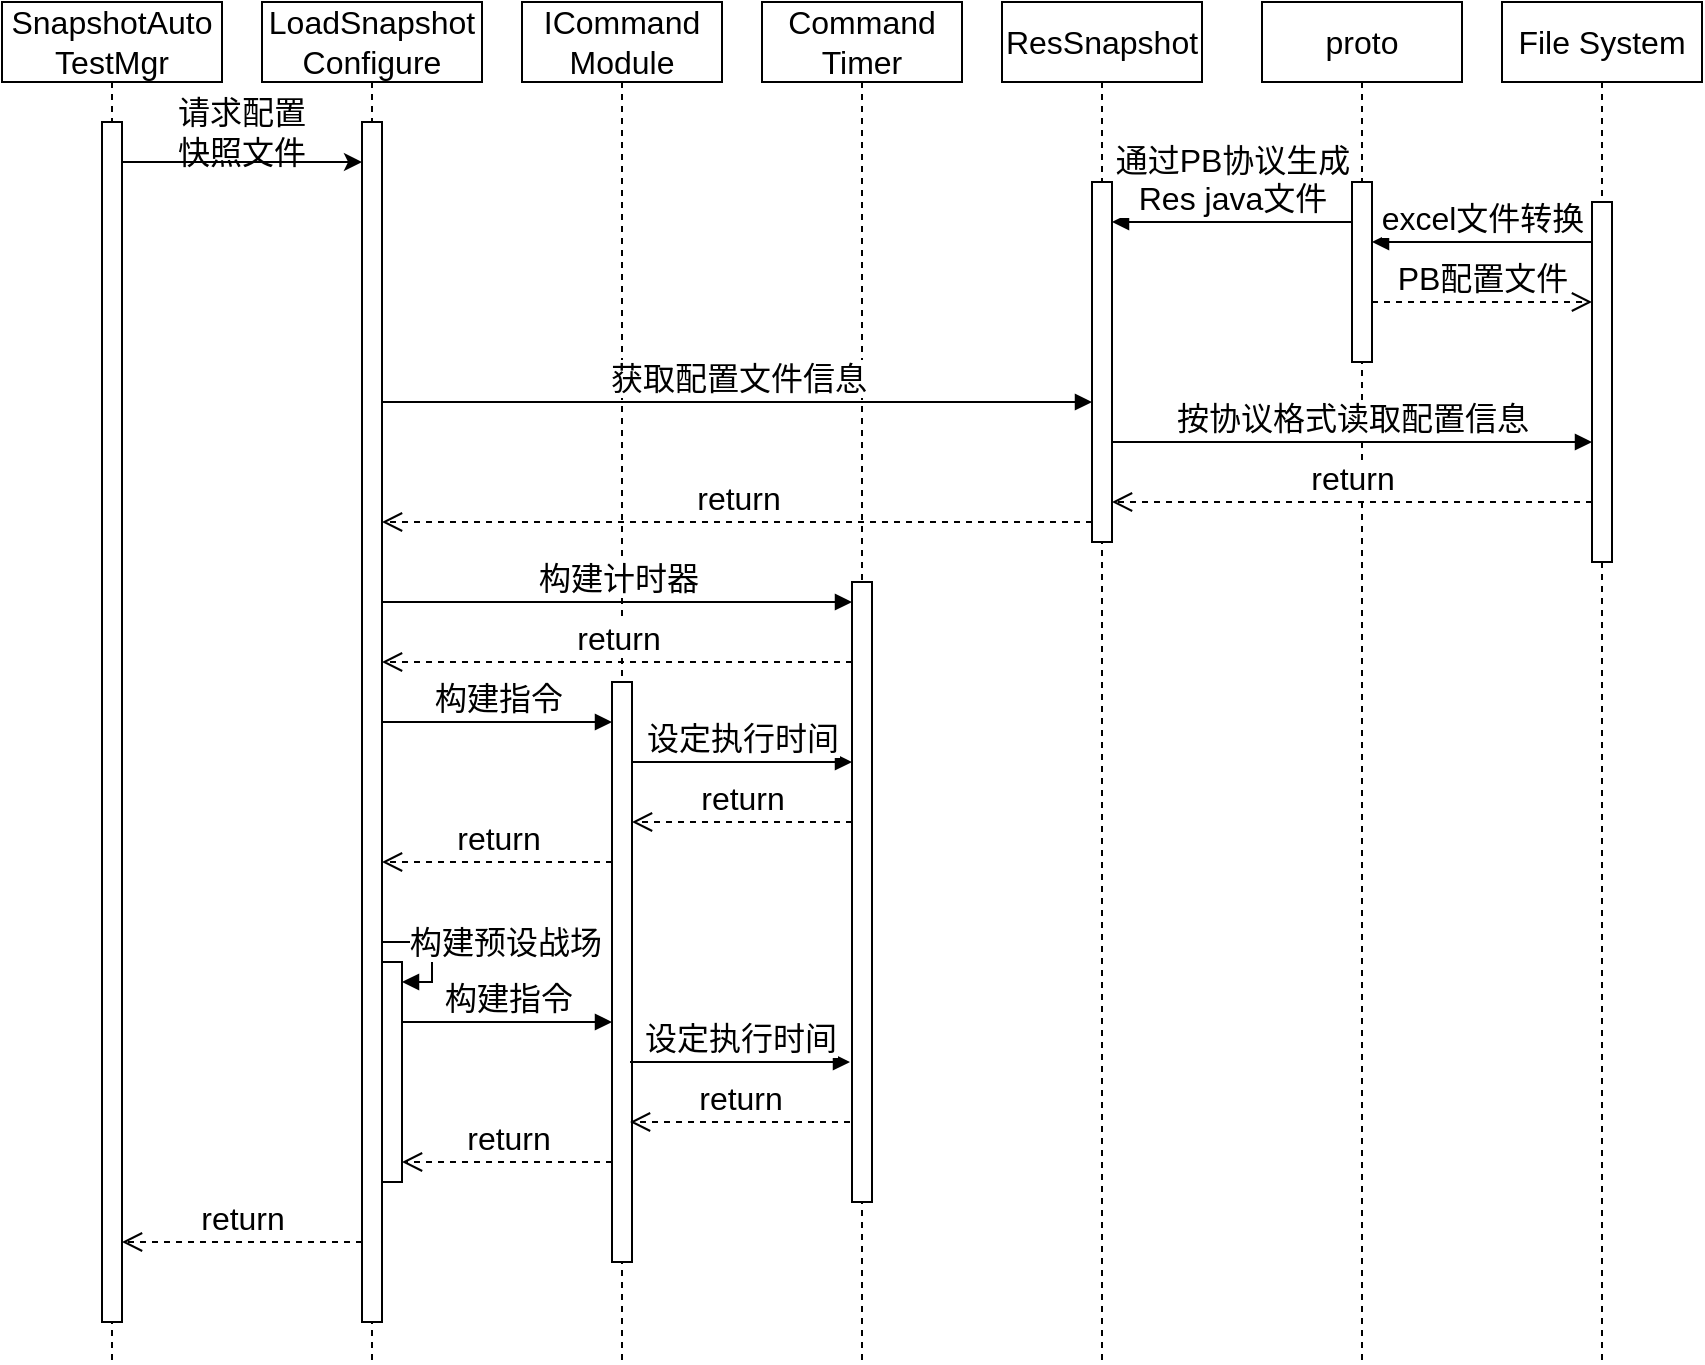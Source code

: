 <mxfile version="21.1.7" type="github">
  <diagram name="第 1 页" id="VEtlKL6weH7U8Kpg_ALo">
    <mxGraphModel dx="756" dy="448" grid="1" gridSize="10" guides="1" tooltips="1" connect="1" arrows="1" fold="1" page="1" pageScale="1" pageWidth="827" pageHeight="1169" math="0" shadow="0">
      <root>
        <mxCell id="0" />
        <mxCell id="1" parent="0" />
        <mxCell id="W9EUrpbmbXxJEdGlso0Q-1" value="SnapshotAuto&lt;br style=&quot;font-size: 16px;&quot;&gt;TestMgr" style="shape=umlLifeline;perimeter=lifelinePerimeter;whiteSpace=wrap;html=1;container=0;dropTarget=0;collapsible=0;recursiveResize=0;outlineConnect=0;portConstraint=eastwest;newEdgeStyle={&quot;edgeStyle&quot;:&quot;elbowEdgeStyle&quot;,&quot;elbow&quot;:&quot;vertical&quot;,&quot;curved&quot;:0,&quot;rounded&quot;:0};fontSize=16;" parent="1" vertex="1">
          <mxGeometry x="100" y="80" width="110" height="680" as="geometry" />
        </mxCell>
        <mxCell id="W9EUrpbmbXxJEdGlso0Q-7" value="" style="html=1;points=[];perimeter=orthogonalPerimeter;outlineConnect=0;targetShapes=umlLifeline;portConstraint=eastwest;newEdgeStyle={&quot;edgeStyle&quot;:&quot;elbowEdgeStyle&quot;,&quot;elbow&quot;:&quot;vertical&quot;,&quot;curved&quot;:0,&quot;rounded&quot;:0};fontSize=16;" parent="W9EUrpbmbXxJEdGlso0Q-1" vertex="1">
          <mxGeometry x="50" y="60" width="10" height="600" as="geometry" />
        </mxCell>
        <mxCell id="W9EUrpbmbXxJEdGlso0Q-2" value="LoadSnapshot&lt;br style=&quot;font-size: 16px;&quot;&gt;Configure" style="shape=umlLifeline;perimeter=lifelinePerimeter;whiteSpace=wrap;html=1;container=0;dropTarget=0;collapsible=0;recursiveResize=0;outlineConnect=0;portConstraint=eastwest;newEdgeStyle={&quot;edgeStyle&quot;:&quot;elbowEdgeStyle&quot;,&quot;elbow&quot;:&quot;vertical&quot;,&quot;curved&quot;:0,&quot;rounded&quot;:0};fontSize=16;" parent="1" vertex="1">
          <mxGeometry x="230" y="80" width="110" height="680" as="geometry" />
        </mxCell>
        <mxCell id="W9EUrpbmbXxJEdGlso0Q-8" value="" style="html=1;points=[];perimeter=orthogonalPerimeter;outlineConnect=0;targetShapes=umlLifeline;portConstraint=eastwest;newEdgeStyle={&quot;edgeStyle&quot;:&quot;elbowEdgeStyle&quot;,&quot;elbow&quot;:&quot;vertical&quot;,&quot;curved&quot;:0,&quot;rounded&quot;:0};fontSize=16;" parent="W9EUrpbmbXxJEdGlso0Q-2" vertex="1">
          <mxGeometry x="50" y="60" width="10" height="600" as="geometry" />
        </mxCell>
        <mxCell id="W9EUrpbmbXxJEdGlso0Q-41" value="" style="html=1;points=[];perimeter=orthogonalPerimeter;outlineConnect=0;targetShapes=umlLifeline;portConstraint=eastwest;newEdgeStyle={&quot;edgeStyle&quot;:&quot;elbowEdgeStyle&quot;,&quot;elbow&quot;:&quot;vertical&quot;,&quot;curved&quot;:0,&quot;rounded&quot;:0};fontSize=16;" parent="W9EUrpbmbXxJEdGlso0Q-2" vertex="1">
          <mxGeometry x="60" y="480" width="10" height="110" as="geometry" />
        </mxCell>
        <mxCell id="W9EUrpbmbXxJEdGlso0Q-42" value="构建预设战场" style="html=1;align=left;spacingLeft=2;endArrow=block;rounded=0;edgeStyle=orthogonalEdgeStyle;curved=0;rounded=0;fontSize=16;" parent="W9EUrpbmbXxJEdGlso0Q-2" target="W9EUrpbmbXxJEdGlso0Q-41" edge="1" source="W9EUrpbmbXxJEdGlso0Q-8">
          <mxGeometry x="-0.667" relative="1" as="geometry">
            <mxPoint x="65" y="460" as="sourcePoint" />
            <Array as="points">
              <mxPoint x="85" y="470" />
              <mxPoint x="85" y="490" />
            </Array>
            <mxPoint as="offset" />
          </mxGeometry>
        </mxCell>
        <mxCell id="W9EUrpbmbXxJEdGlso0Q-3" value="ICommand&lt;br style=&quot;font-size: 16px;&quot;&gt;Module" style="shape=umlLifeline;perimeter=lifelinePerimeter;whiteSpace=wrap;html=1;container=0;dropTarget=0;collapsible=0;recursiveResize=0;outlineConnect=0;portConstraint=eastwest;newEdgeStyle={&quot;edgeStyle&quot;:&quot;elbowEdgeStyle&quot;,&quot;elbow&quot;:&quot;vertical&quot;,&quot;curved&quot;:0,&quot;rounded&quot;:0};fontSize=16;" parent="1" vertex="1">
          <mxGeometry x="360" y="80" width="100" height="680" as="geometry" />
        </mxCell>
        <mxCell id="W9EUrpbmbXxJEdGlso0Q-20" value="" style="html=1;points=[];perimeter=orthogonalPerimeter;outlineConnect=0;targetShapes=umlLifeline;portConstraint=eastwest;newEdgeStyle={&quot;edgeStyle&quot;:&quot;elbowEdgeStyle&quot;,&quot;elbow&quot;:&quot;vertical&quot;,&quot;curved&quot;:0,&quot;rounded&quot;:0};fontSize=16;" parent="W9EUrpbmbXxJEdGlso0Q-3" vertex="1">
          <mxGeometry x="45" y="340" width="10" height="290" as="geometry" />
        </mxCell>
        <mxCell id="W9EUrpbmbXxJEdGlso0Q-4" value="Command&lt;br&gt;Timer" style="shape=umlLifeline;perimeter=lifelinePerimeter;whiteSpace=wrap;html=1;container=0;dropTarget=0;collapsible=0;recursiveResize=0;outlineConnect=0;portConstraint=eastwest;newEdgeStyle={&quot;edgeStyle&quot;:&quot;elbowEdgeStyle&quot;,&quot;elbow&quot;:&quot;vertical&quot;,&quot;curved&quot;:0,&quot;rounded&quot;:0};fontSize=16;" parent="1" vertex="1">
          <mxGeometry x="480" y="80" width="100" height="680" as="geometry" />
        </mxCell>
        <mxCell id="W9EUrpbmbXxJEdGlso0Q-16" value="" style="html=1;points=[];perimeter=orthogonalPerimeter;outlineConnect=0;targetShapes=umlLifeline;portConstraint=eastwest;newEdgeStyle={&quot;edgeStyle&quot;:&quot;elbowEdgeStyle&quot;,&quot;elbow&quot;:&quot;vertical&quot;,&quot;curved&quot;:0,&quot;rounded&quot;:0};fontSize=16;" parent="W9EUrpbmbXxJEdGlso0Q-4" vertex="1">
          <mxGeometry x="45" y="290" width="10" height="310" as="geometry" />
        </mxCell>
        <mxCell id="W9EUrpbmbXxJEdGlso0Q-5" value="ResSnapshot" style="shape=umlLifeline;perimeter=lifelinePerimeter;whiteSpace=wrap;html=1;container=0;dropTarget=0;collapsible=0;recursiveResize=0;outlineConnect=0;portConstraint=eastwest;newEdgeStyle={&quot;edgeStyle&quot;:&quot;elbowEdgeStyle&quot;,&quot;elbow&quot;:&quot;vertical&quot;,&quot;curved&quot;:0,&quot;rounded&quot;:0};fontSize=16;" parent="1" vertex="1">
          <mxGeometry x="600" y="80" width="100" height="680" as="geometry" />
        </mxCell>
        <mxCell id="W9EUrpbmbXxJEdGlso0Q-24" value="" style="html=1;points=[];perimeter=orthogonalPerimeter;outlineConnect=0;targetShapes=umlLifeline;portConstraint=eastwest;newEdgeStyle={&quot;edgeStyle&quot;:&quot;elbowEdgeStyle&quot;,&quot;elbow&quot;:&quot;vertical&quot;,&quot;curved&quot;:0,&quot;rounded&quot;:0};fontSize=16;" parent="W9EUrpbmbXxJEdGlso0Q-5" vertex="1">
          <mxGeometry x="45" y="90" width="10" height="180" as="geometry" />
        </mxCell>
        <mxCell id="W9EUrpbmbXxJEdGlso0Q-6" value="proto" style="shape=umlLifeline;perimeter=lifelinePerimeter;whiteSpace=wrap;html=1;container=0;dropTarget=0;collapsible=0;recursiveResize=0;outlineConnect=0;portConstraint=eastwest;newEdgeStyle={&quot;edgeStyle&quot;:&quot;elbowEdgeStyle&quot;,&quot;elbow&quot;:&quot;vertical&quot;,&quot;curved&quot;:0,&quot;rounded&quot;:0};fontSize=16;" parent="1" vertex="1">
          <mxGeometry x="730" y="80" width="100" height="680" as="geometry" />
        </mxCell>
        <mxCell id="W9EUrpbmbXxJEdGlso0Q-27" value="" style="html=1;points=[];perimeter=orthogonalPerimeter;outlineConnect=0;targetShapes=umlLifeline;portConstraint=eastwest;newEdgeStyle={&quot;edgeStyle&quot;:&quot;elbowEdgeStyle&quot;,&quot;elbow&quot;:&quot;vertical&quot;,&quot;curved&quot;:0,&quot;rounded&quot;:0};fontSize=16;" parent="W9EUrpbmbXxJEdGlso0Q-6" vertex="1">
          <mxGeometry x="45" y="90" width="10" height="90" as="geometry" />
        </mxCell>
        <mxCell id="W9EUrpbmbXxJEdGlso0Q-10" style="edgeStyle=elbowEdgeStyle;rounded=0;orthogonalLoop=1;jettySize=auto;html=1;elbow=vertical;curved=0;fontSize=16;" parent="1" source="W9EUrpbmbXxJEdGlso0Q-7" target="W9EUrpbmbXxJEdGlso0Q-8" edge="1">
          <mxGeometry relative="1" as="geometry">
            <mxPoint x="290" y="150" as="targetPoint" />
            <Array as="points">
              <mxPoint x="170" y="160" />
              <mxPoint x="290" y="150" />
            </Array>
          </mxGeometry>
        </mxCell>
        <mxCell id="W9EUrpbmbXxJEdGlso0Q-14" value="请求配置&lt;br style=&quot;font-size: 16px;&quot;&gt;快照文件" style="text;html=1;strokeColor=none;fillColor=none;align=center;verticalAlign=middle;whiteSpace=wrap;rounded=0;fontSize=16;" parent="1" vertex="1">
          <mxGeometry x="170" y="130" width="100" height="30" as="geometry" />
        </mxCell>
        <mxCell id="W9EUrpbmbXxJEdGlso0Q-19" value="return" style="html=1;verticalAlign=bottom;endArrow=open;dashed=1;endSize=8;edgeStyle=elbowEdgeStyle;elbow=vertical;curved=0;rounded=0;fontSize=16;" parent="1" source="W9EUrpbmbXxJEdGlso0Q-16" target="W9EUrpbmbXxJEdGlso0Q-8" edge="1">
          <mxGeometry relative="1" as="geometry">
            <mxPoint x="560" y="410" as="sourcePoint" />
            <mxPoint x="315" y="400" as="targetPoint" />
            <Array as="points">
              <mxPoint x="450" y="410" />
              <mxPoint x="490" y="400" />
            </Array>
          </mxGeometry>
        </mxCell>
        <mxCell id="W9EUrpbmbXxJEdGlso0Q-21" value="构建指令" style="html=1;verticalAlign=bottom;endArrow=block;edgeStyle=elbowEdgeStyle;elbow=vertical;curved=0;rounded=0;fontSize=16;" parent="1" source="W9EUrpbmbXxJEdGlso0Q-8" target="W9EUrpbmbXxJEdGlso0Q-20" edge="1">
          <mxGeometry width="80" relative="1" as="geometry">
            <mxPoint x="315" y="444.793" as="sourcePoint" />
            <mxPoint x="420" y="440" as="targetPoint" />
            <Array as="points">
              <mxPoint x="340" y="440" />
            </Array>
          </mxGeometry>
        </mxCell>
        <mxCell id="W9EUrpbmbXxJEdGlso0Q-22" value="设定执行时间" style="html=1;verticalAlign=bottom;endArrow=block;edgeStyle=elbowEdgeStyle;elbow=vertical;curved=0;rounded=0;fontSize=16;" parent="1" source="W9EUrpbmbXxJEdGlso0Q-20" target="W9EUrpbmbXxJEdGlso0Q-16" edge="1">
          <mxGeometry width="80" relative="1" as="geometry">
            <mxPoint x="460" y="460" as="sourcePoint" />
            <mxPoint x="540" y="460" as="targetPoint" />
            <Array as="points">
              <mxPoint x="500" y="460" />
            </Array>
          </mxGeometry>
        </mxCell>
        <mxCell id="W9EUrpbmbXxJEdGlso0Q-23" value="return" style="html=1;verticalAlign=bottom;endArrow=open;dashed=1;endSize=8;edgeStyle=elbowEdgeStyle;elbow=vertical;curved=0;rounded=0;fontSize=16;" parent="1" source="W9EUrpbmbXxJEdGlso0Q-16" target="W9EUrpbmbXxJEdGlso0Q-20" edge="1">
          <mxGeometry relative="1" as="geometry">
            <mxPoint x="570" y="490" as="sourcePoint" />
            <mxPoint x="490" y="490" as="targetPoint" />
            <Array as="points">
              <mxPoint x="500" y="490" />
            </Array>
          </mxGeometry>
        </mxCell>
        <mxCell id="W9EUrpbmbXxJEdGlso0Q-25" value="获取配置文件信息" style="html=1;verticalAlign=bottom;endArrow=block;edgeStyle=elbowEdgeStyle;elbow=vertical;curved=0;rounded=0;fontSize=16;" parent="1" source="W9EUrpbmbXxJEdGlso0Q-8" target="W9EUrpbmbXxJEdGlso0Q-24" edge="1">
          <mxGeometry width="80" relative="1" as="geometry">
            <mxPoint x="340" y="190" as="sourcePoint" />
            <mxPoint x="420" y="190" as="targetPoint" />
            <Array as="points">
              <mxPoint x="560" y="280" />
              <mxPoint x="410" y="230" />
              <mxPoint x="670" y="190" />
            </Array>
          </mxGeometry>
        </mxCell>
        <mxCell id="W9EUrpbmbXxJEdGlso0Q-26" value="return" style="html=1;verticalAlign=bottom;endArrow=open;dashed=1;endSize=8;edgeStyle=elbowEdgeStyle;elbow=vertical;curved=0;rounded=0;fontSize=16;" parent="1" source="W9EUrpbmbXxJEdGlso0Q-24" target="W9EUrpbmbXxJEdGlso0Q-8" edge="1">
          <mxGeometry relative="1" as="geometry">
            <mxPoint x="725.0" y="340" as="sourcePoint" />
            <mxPoint x="315" y="340" as="targetPoint" />
            <Array as="points">
              <mxPoint x="410" y="340" />
              <mxPoint x="650" y="290" />
            </Array>
          </mxGeometry>
        </mxCell>
        <mxCell id="W9EUrpbmbXxJEdGlso0Q-28" value="通过PB协议生成&lt;br style=&quot;font-size: 16px;&quot;&gt;Res java文件" style="html=1;verticalAlign=bottom;endArrow=block;edgeStyle=elbowEdgeStyle;elbow=vertical;curved=0;rounded=0;fontSize=16;" parent="1" source="W9EUrpbmbXxJEdGlso0Q-27" target="W9EUrpbmbXxJEdGlso0Q-24" edge="1">
          <mxGeometry relative="1" as="geometry">
            <mxPoint x="945" y="190" as="targetPoint" />
            <Array as="points">
              <mxPoint x="720" y="190" />
              <mxPoint x="740" y="210" />
              <mxPoint x="730" y="200" />
            </Array>
          </mxGeometry>
        </mxCell>
        <mxCell id="W9EUrpbmbXxJEdGlso0Q-30" value="File System" style="shape=umlLifeline;perimeter=lifelinePerimeter;whiteSpace=wrap;html=1;container=0;dropTarget=0;collapsible=0;recursiveResize=0;outlineConnect=0;portConstraint=eastwest;newEdgeStyle={&quot;edgeStyle&quot;:&quot;elbowEdgeStyle&quot;,&quot;elbow&quot;:&quot;vertical&quot;,&quot;curved&quot;:0,&quot;rounded&quot;:0};fontSize=16;" parent="1" vertex="1">
          <mxGeometry x="850" y="80" width="100" height="680" as="geometry" />
        </mxCell>
        <mxCell id="W9EUrpbmbXxJEdGlso0Q-31" value="" style="html=1;points=[];perimeter=orthogonalPerimeter;outlineConnect=0;targetShapes=umlLifeline;portConstraint=eastwest;newEdgeStyle={&quot;edgeStyle&quot;:&quot;elbowEdgeStyle&quot;,&quot;elbow&quot;:&quot;vertical&quot;,&quot;curved&quot;:0,&quot;rounded&quot;:0};fontSize=16;" parent="W9EUrpbmbXxJEdGlso0Q-30" vertex="1">
          <mxGeometry x="45" y="100" width="10" height="180" as="geometry" />
        </mxCell>
        <mxCell id="W9EUrpbmbXxJEdGlso0Q-32" value="excel文件转换" style="html=1;verticalAlign=bottom;endArrow=block;edgeStyle=elbowEdgeStyle;elbow=vertical;curved=0;rounded=0;fontSize=16;" parent="1" source="W9EUrpbmbXxJEdGlso0Q-31" target="W9EUrpbmbXxJEdGlso0Q-27" edge="1">
          <mxGeometry width="80" relative="1" as="geometry">
            <mxPoint x="910" y="240" as="sourcePoint" />
            <mxPoint x="990" y="240" as="targetPoint" />
            <Array as="points">
              <mxPoint x="870" y="200" />
              <mxPoint x="900" y="230" />
              <mxPoint x="940" y="260" />
            </Array>
          </mxGeometry>
        </mxCell>
        <mxCell id="W9EUrpbmbXxJEdGlso0Q-34" value="PB配置文件" style="html=1;verticalAlign=bottom;endArrow=open;dashed=1;endSize=8;edgeStyle=elbowEdgeStyle;elbow=vertical;curved=0;rounded=0;fontSize=16;" parent="1" source="W9EUrpbmbXxJEdGlso0Q-27" target="W9EUrpbmbXxJEdGlso0Q-31" edge="1">
          <mxGeometry relative="1" as="geometry">
            <mxPoint x="980" y="310" as="sourcePoint" />
            <mxPoint x="900" y="310" as="targetPoint" />
            <Array as="points">
              <mxPoint x="860" y="230" />
            </Array>
          </mxGeometry>
        </mxCell>
        <mxCell id="W9EUrpbmbXxJEdGlso0Q-35" value="按协议格式读取配置信息" style="html=1;verticalAlign=bottom;endArrow=block;edgeStyle=elbowEdgeStyle;elbow=vertical;curved=0;rounded=0;fontSize=16;" parent="1" source="W9EUrpbmbXxJEdGlso0Q-24" target="W9EUrpbmbXxJEdGlso0Q-31" edge="1">
          <mxGeometry width="80" relative="1" as="geometry">
            <mxPoint x="780" y="290" as="sourcePoint" />
            <mxPoint x="860" y="290" as="targetPoint" />
            <Array as="points">
              <mxPoint x="820" y="300" />
              <mxPoint x="840" y="290" />
            </Array>
          </mxGeometry>
        </mxCell>
        <mxCell id="W9EUrpbmbXxJEdGlso0Q-36" value="return" style="html=1;verticalAlign=bottom;endArrow=open;dashed=1;endSize=8;edgeStyle=elbowEdgeStyle;elbow=vertical;curved=0;rounded=0;fontSize=16;" parent="1" source="W9EUrpbmbXxJEdGlso0Q-31" target="W9EUrpbmbXxJEdGlso0Q-24" edge="1">
          <mxGeometry relative="1" as="geometry">
            <mxPoint x="910" y="330" as="sourcePoint" />
            <mxPoint x="830" y="330" as="targetPoint" />
            <Array as="points">
              <mxPoint x="800" y="330" />
            </Array>
          </mxGeometry>
        </mxCell>
        <mxCell id="W9EUrpbmbXxJEdGlso0Q-38" value="构建计时器" style="html=1;verticalAlign=bottom;endArrow=block;edgeStyle=elbowEdgeStyle;elbow=vertical;curved=0;rounded=0;fontSize=16;" parent="1" source="W9EUrpbmbXxJEdGlso0Q-8" target="W9EUrpbmbXxJEdGlso0Q-16" edge="1">
          <mxGeometry width="80" relative="1" as="geometry">
            <mxPoint x="300" y="370" as="sourcePoint" />
            <mxPoint x="380" y="370" as="targetPoint" />
            <Array as="points">
              <mxPoint x="450" y="380" />
            </Array>
          </mxGeometry>
        </mxCell>
        <mxCell id="W9EUrpbmbXxJEdGlso0Q-39" value="return" style="html=1;verticalAlign=bottom;endArrow=open;dashed=1;endSize=8;edgeStyle=elbowEdgeStyle;elbow=vertical;curved=0;rounded=0;fontSize=16;" parent="1" source="W9EUrpbmbXxJEdGlso0Q-20" target="W9EUrpbmbXxJEdGlso0Q-8" edge="1">
          <mxGeometry relative="1" as="geometry">
            <mxPoint x="390" y="510" as="sourcePoint" />
            <mxPoint x="310" y="510" as="targetPoint" />
            <Array as="points">
              <mxPoint x="380" y="510" />
              <mxPoint x="330" y="520" />
            </Array>
          </mxGeometry>
        </mxCell>
        <mxCell id="W9EUrpbmbXxJEdGlso0Q-43" value="构建指令" style="html=1;verticalAlign=bottom;endArrow=block;edgeStyle=elbowEdgeStyle;elbow=vertical;curved=0;rounded=0;fontSize=16;" parent="1" source="W9EUrpbmbXxJEdGlso0Q-41" target="W9EUrpbmbXxJEdGlso0Q-20" edge="1">
          <mxGeometry width="80" relative="1" as="geometry">
            <mxPoint x="290" y="600" as="sourcePoint" />
            <mxPoint x="400" y="600" as="targetPoint" />
            <Array as="points">
              <mxPoint x="340" y="590" />
              <mxPoint x="335" y="600" />
            </Array>
          </mxGeometry>
        </mxCell>
        <mxCell id="W9EUrpbmbXxJEdGlso0Q-44" value="设定执行时间" style="html=1;verticalAlign=bottom;endArrow=block;edgeStyle=elbowEdgeStyle;elbow=vertical;curved=0;rounded=0;fontSize=16;" parent="1" edge="1">
          <mxGeometry width="80" relative="1" as="geometry">
            <mxPoint x="414" y="610" as="sourcePoint" />
            <mxPoint x="524" y="610" as="targetPoint" />
            <Array as="points">
              <mxPoint x="499" y="610" />
            </Array>
          </mxGeometry>
        </mxCell>
        <mxCell id="W9EUrpbmbXxJEdGlso0Q-45" value="return" style="html=1;verticalAlign=bottom;endArrow=open;dashed=1;endSize=8;edgeStyle=elbowEdgeStyle;elbow=vertical;curved=0;rounded=0;fontSize=16;" parent="1" edge="1">
          <mxGeometry relative="1" as="geometry">
            <mxPoint x="524" y="640" as="sourcePoint" />
            <mxPoint x="414" y="640" as="targetPoint" />
            <Array as="points">
              <mxPoint x="499" y="640" />
            </Array>
          </mxGeometry>
        </mxCell>
        <mxCell id="W9EUrpbmbXxJEdGlso0Q-46" value="return" style="html=1;verticalAlign=bottom;endArrow=open;dashed=1;endSize=8;edgeStyle=elbowEdgeStyle;elbow=vertical;curved=0;rounded=0;fontSize=16;" parent="1" source="W9EUrpbmbXxJEdGlso0Q-20" target="W9EUrpbmbXxJEdGlso0Q-41" edge="1">
          <mxGeometry relative="1" as="geometry">
            <mxPoint x="410" y="660" as="sourcePoint" />
            <mxPoint x="300" y="660" as="targetPoint" />
            <Array as="points">
              <mxPoint x="335" y="660" />
            </Array>
          </mxGeometry>
        </mxCell>
        <mxCell id="W9EUrpbmbXxJEdGlso0Q-47" value="return" style="html=1;verticalAlign=bottom;endArrow=open;dashed=1;endSize=8;edgeStyle=elbowEdgeStyle;elbow=vertical;curved=0;rounded=0;fontSize=16;" parent="1" source="W9EUrpbmbXxJEdGlso0Q-8" target="W9EUrpbmbXxJEdGlso0Q-7" edge="1">
          <mxGeometry relative="1" as="geometry">
            <mxPoint x="260" y="690" as="sourcePoint" />
            <mxPoint x="180" y="690" as="targetPoint" />
            <Array as="points">
              <mxPoint x="240" y="700" />
            </Array>
          </mxGeometry>
        </mxCell>
      </root>
    </mxGraphModel>
  </diagram>
</mxfile>
